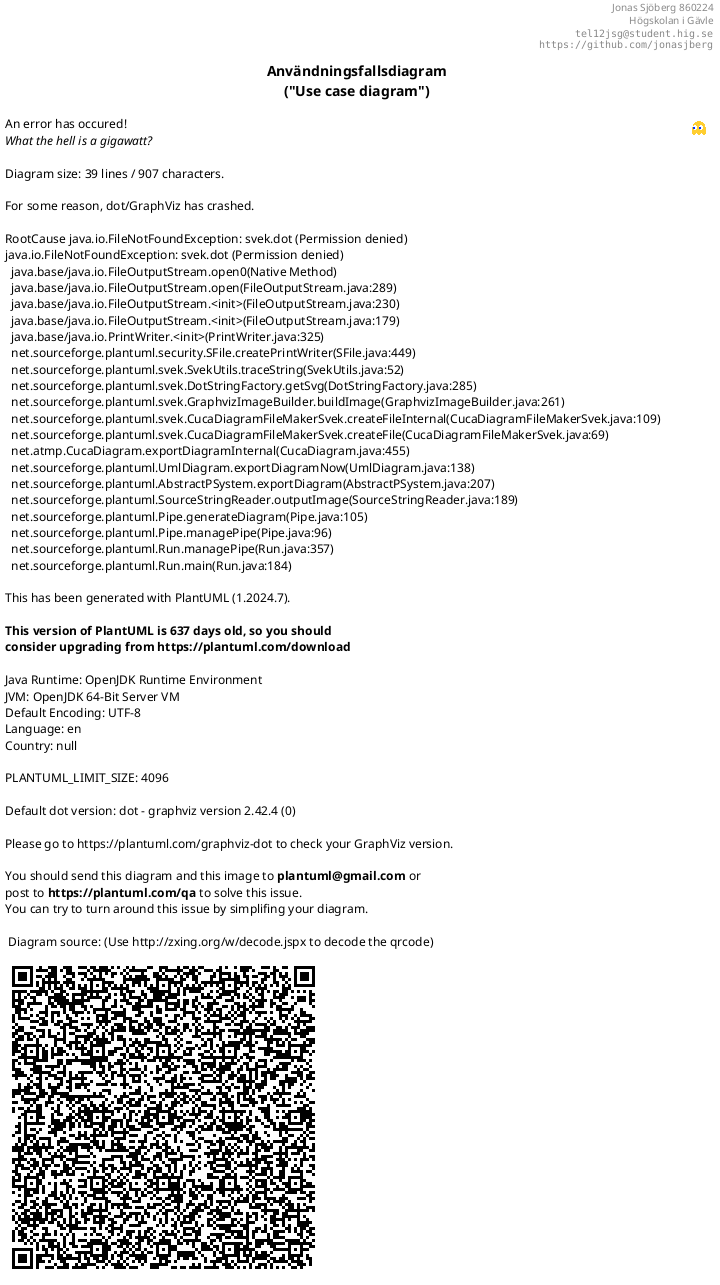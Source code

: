 ' DVG303 :: Objektorienterad design och programmering
' 860224 Jonas Sjöberg
' Högskolan i Gävle
' tel12jsg@student.hig.se
'
' Lab #1


@startuml
' ______________________________________________________________________________
' ____ CONFIGURATION OPTIONS ___________________________________________________
' debug flag creates a 'svek.dot' and 'svek.svg' file in ~/
!pragma svek_trace on

' package graphical style
skinparam packageStyle folder

' don't use symbols to indicate visibility
' skinparam classAttributeIconsize 0

' appearance
skinparam monochrome true
'skinparam backgroundColor transparent
skinparam classBackgroundColor transparent
'skinparam style strictuml

header
Jonas Sjöberg 860224
Högskolan i Gävle
""tel12jsg@student.hig.se""
""https://github.com/jonasjberg""
end header

title Användningsfallsdiagram\n("Use case diagram")

' ______________________________________________________________________________
' ____ USECASE DIAGRAM _________________________________________________________
'
' * AF 1: Skapa figur.
'         Användaren väljer ’skapa figur’ och sedan vilken typ figuren ska ha.
'         Möjliga värden är: Punkt, linje, triangel, rektangel, cirkel och
'         kanske ellips och kvadrat.  Systemet ger användaren möjlighet att
'         mata in värden som behövs för att definiera den önskade figuren.
'         Systemet använder sedan värden för att skapa ett objekt av vald typ
'         och tilldelar objektet till passande objektlista (t.ex. figur-lista,
'         lista med flyttbara figurer, lista med roterbara figurer mm. - se
'         nedan).
' * AF 2: Ta bort alla figurer.
'         Användaren väljer ’Ta bort allt’. 
'         Systemet tömmer alla listor.
' * AF 3: Rita ut alla figurer.
'         Användaren väljer ’Rita ut allt’. 
'         Systemet visar alla figurer som kan ritas.  
'         Obs: Detta användningsfall kommer att behandlas först i laboration 3.
' * AF 4: Skriv ut data till alla figurer.
'         Användaren väljer ’Skriv ut allt’. 
'         Systemet skriver ut data till alla figurer på konsollen.
' * AF 5: Förflytta alla flyttbara figurer.
'         Användaren väljer ’Förflytta allt’. 
'         Systemet ger användaren möjlighet att mata in värden dx, dy. 
'         Systemet förflyttar alla figurer som kan förflyttas.
' * AF 6: Ändra storlek till alla skalerbara figurer.
'         Användaren väljer ’Ändra storlek till alla’. 
'         Systemet ger användaren möjlighet att mata in värden sx, sy. 
'         Systemet ändrar storleken till alla figurer som tillåter detta.
' * AF 7: Rotera alla roterbara figurer.
'         Användaren väljer ’Rotera alla’. 
'         Systemet ger användaren möjlighet att mata in ett vinkel-värde. 
'         Systemet roterar alla figurer som kan roteras.

:Användare: as User

rectangle "Figurprogrammet" {
(Skapa figur) as (CreateFigure)
(Ta bort alla figurer) as (RemoveAllFigures)
(Rita ut alla figurer) as (DrawAllFigures)
(Skriv ut data till alla figurer) as (PrintDataAllFigures)
(Förflytta alla flyttbara figurer) as (MoveAllMovable)
(Ändra storlek till alla skalerbara figurer) as (ScaleAllScalable)
(Rotera alla roterbara figurer) as (RotateAllRotatable)

User --> CreateFigure
User --> RemoveAllFigures
User --> DrawAllFigures
User --> PrintDataAllFigures
User --> MoveAllMovable
User --> ScaleAllScalable
User --> RotateAllRotatable
}
@enduml
